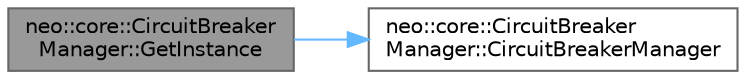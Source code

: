 digraph "neo::core::CircuitBreakerManager::GetInstance"
{
 // LATEX_PDF_SIZE
  bgcolor="transparent";
  edge [fontname=Helvetica,fontsize=10,labelfontname=Helvetica,labelfontsize=10];
  node [fontname=Helvetica,fontsize=10,shape=box,height=0.2,width=0.4];
  rankdir="LR";
  Node1 [id="Node000001",label="neo::core::CircuitBreaker\lManager::GetInstance",height=0.2,width=0.4,color="gray40", fillcolor="grey60", style="filled", fontcolor="black",tooltip=" "];
  Node1 -> Node2 [id="edge1_Node000001_Node000002",color="steelblue1",style="solid",tooltip=" "];
  Node2 [id="Node000002",label="neo::core::CircuitBreaker\lManager::CircuitBreakerManager",height=0.2,width=0.4,color="grey40", fillcolor="white", style="filled",URL="$classneo_1_1core_1_1_circuit_breaker_manager.html#a5edaee08a114ff97d9a26854bd336431",tooltip=" "];
}
